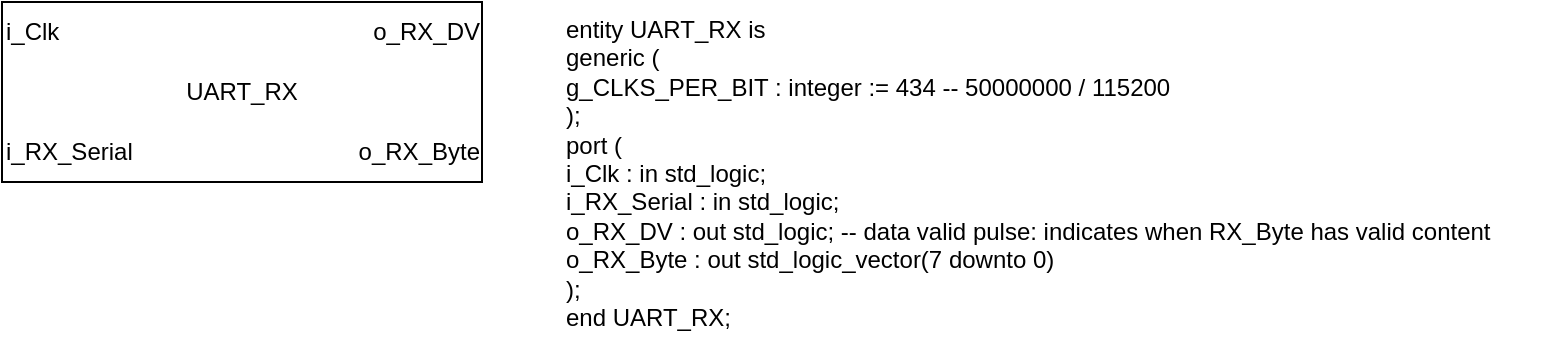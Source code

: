 <mxfile version="21.2.8" type="device">
  <diagram name="Seite-1" id="M02VLi2FpCdwjEhCarFm">
    <mxGraphModel dx="876" dy="544" grid="1" gridSize="10" guides="1" tooltips="1" connect="1" arrows="1" fold="1" page="1" pageScale="1" pageWidth="827" pageHeight="1169" math="0" shadow="0">
      <root>
        <mxCell id="0" />
        <mxCell id="1" parent="0" />
        <mxCell id="VQD1OY8gU0yRri7ffiYI-1" value="" style="rounded=0;whiteSpace=wrap;html=1;" vertex="1" parent="1">
          <mxGeometry x="40" y="40" width="240" height="90" as="geometry" />
        </mxCell>
        <mxCell id="VQD1OY8gU0yRri7ffiYI-2" value="i_Clk" style="text;html=1;align=left;verticalAlign=middle;resizable=0;points=[];autosize=1;strokeColor=none;fillColor=none;" vertex="1" parent="1">
          <mxGeometry x="40" y="40" width="50" height="30" as="geometry" />
        </mxCell>
        <mxCell id="VQD1OY8gU0yRri7ffiYI-3" value="i_RX_Serial" style="text;html=1;align=left;verticalAlign=middle;resizable=0;points=[];autosize=1;strokeColor=none;fillColor=none;" vertex="1" parent="1">
          <mxGeometry x="40" y="100" width="90" height="30" as="geometry" />
        </mxCell>
        <mxCell id="VQD1OY8gU0yRri7ffiYI-4" value="o_RX_DV" style="text;html=1;align=right;verticalAlign=middle;resizable=0;points=[];autosize=1;strokeColor=none;fillColor=none;" vertex="1" parent="1">
          <mxGeometry x="200" y="40" width="80" height="30" as="geometry" />
        </mxCell>
        <mxCell id="VQD1OY8gU0yRri7ffiYI-5" value="o_RX_Byte" style="text;html=1;align=right;verticalAlign=middle;resizable=0;points=[];autosize=1;strokeColor=none;fillColor=none;" vertex="1" parent="1">
          <mxGeometry x="200" y="100" width="80" height="30" as="geometry" />
        </mxCell>
        <mxCell id="VQD1OY8gU0yRri7ffiYI-6" value="UART_RX" style="text;html=1;strokeColor=none;fillColor=none;align=center;verticalAlign=middle;whiteSpace=wrap;rounded=0;" vertex="1" parent="1">
          <mxGeometry x="130" y="70" width="60" height="30" as="geometry" />
        </mxCell>
        <mxCell id="VQD1OY8gU0yRri7ffiYI-7" value="entity UART_RX is&#xa;  generic (&#xa;    g_CLKS_PER_BIT : integer := 434 -- 50000000 / 115200&#xa;    );&#xa;  port (&#xa;    i_Clk       : in  std_logic;&#xa;    i_RX_Serial : in  std_logic;&#xa;    o_RX_DV     : out std_logic; -- data valid pulse: indicates when RX_Byte has valid content&#xa;    o_RX_Byte   : out std_logic_vector(7 downto 0)&#xa;    );&#xa;end UART_RX;" style="text;whiteSpace=wrap;html=1;" vertex="1" parent="1">
          <mxGeometry x="320" y="40" width="500" height="180" as="geometry" />
        </mxCell>
      </root>
    </mxGraphModel>
  </diagram>
</mxfile>
